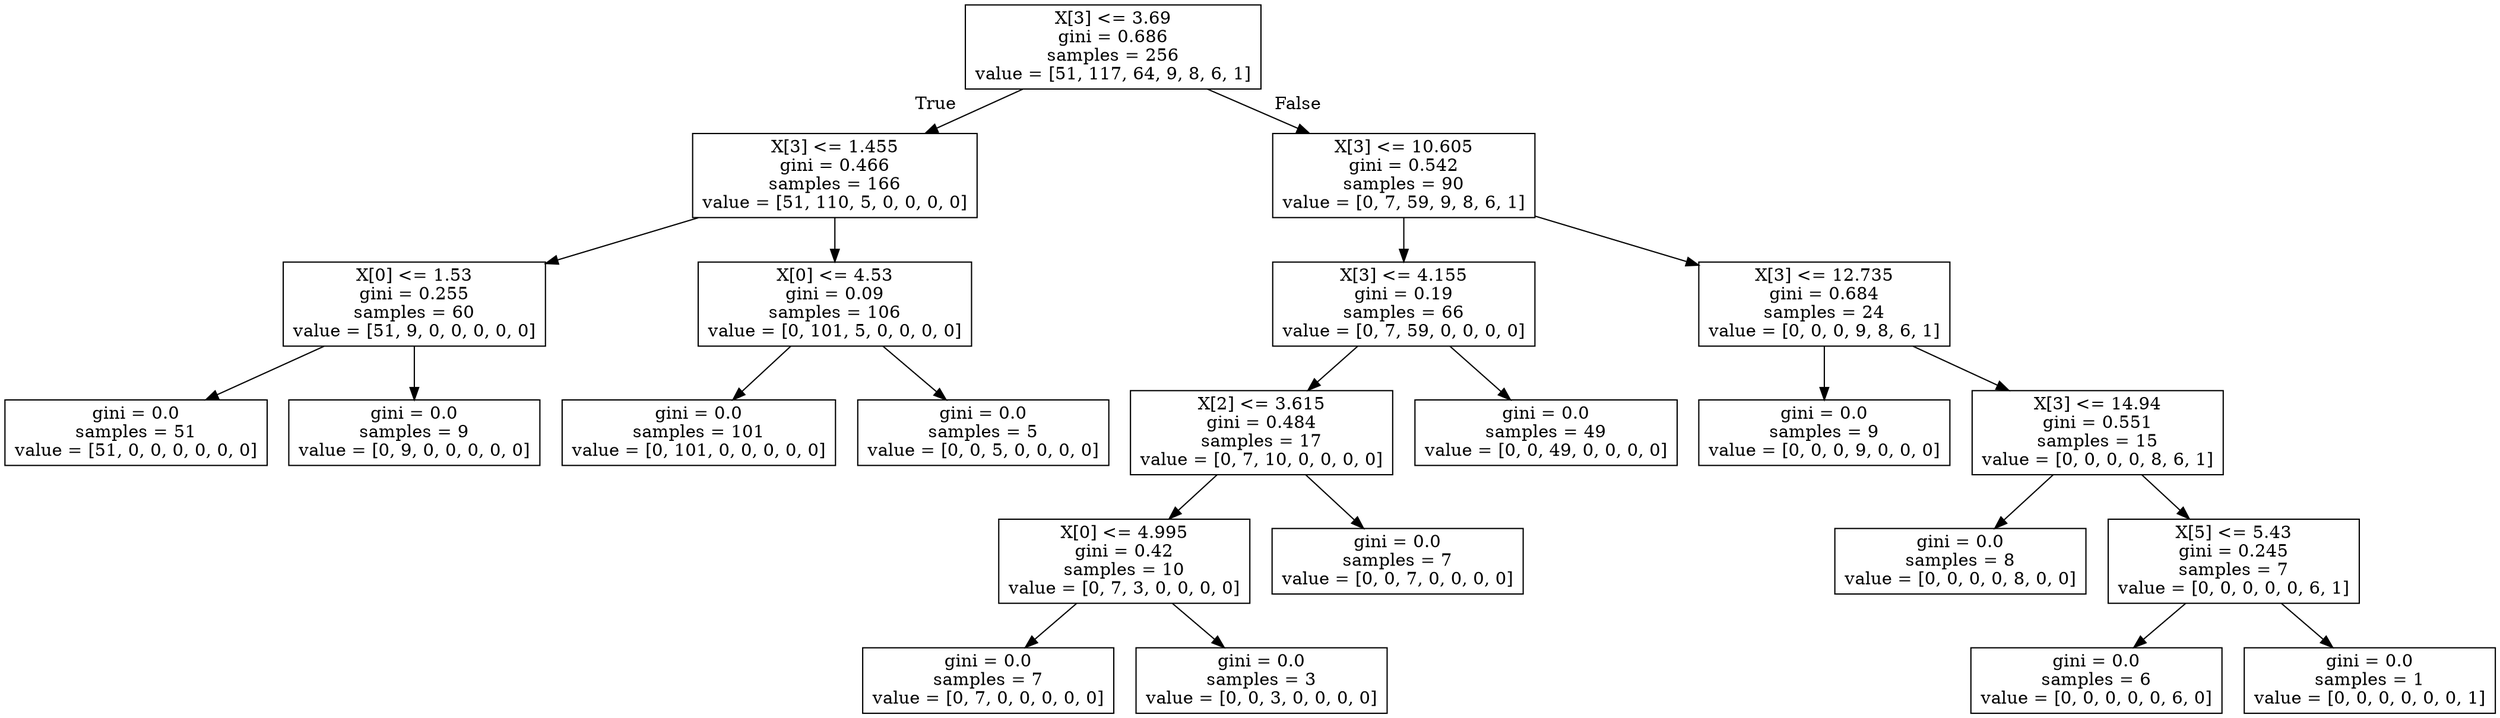 digraph Tree {
node [shape=box] ;
0 [label="X[3] <= 3.69\ngini = 0.686\nsamples = 256\nvalue = [51, 117, 64, 9, 8, 6, 1]"] ;
1 [label="X[3] <= 1.455\ngini = 0.466\nsamples = 166\nvalue = [51, 110, 5, 0, 0, 0, 0]"] ;
0 -> 1 [labeldistance=2.5, labelangle=45, headlabel="True"] ;
2 [label="X[0] <= 1.53\ngini = 0.255\nsamples = 60\nvalue = [51, 9, 0, 0, 0, 0, 0]"] ;
1 -> 2 ;
3 [label="gini = 0.0\nsamples = 51\nvalue = [51, 0, 0, 0, 0, 0, 0]"] ;
2 -> 3 ;
4 [label="gini = 0.0\nsamples = 9\nvalue = [0, 9, 0, 0, 0, 0, 0]"] ;
2 -> 4 ;
5 [label="X[0] <= 4.53\ngini = 0.09\nsamples = 106\nvalue = [0, 101, 5, 0, 0, 0, 0]"] ;
1 -> 5 ;
6 [label="gini = 0.0\nsamples = 101\nvalue = [0, 101, 0, 0, 0, 0, 0]"] ;
5 -> 6 ;
7 [label="gini = 0.0\nsamples = 5\nvalue = [0, 0, 5, 0, 0, 0, 0]"] ;
5 -> 7 ;
8 [label="X[3] <= 10.605\ngini = 0.542\nsamples = 90\nvalue = [0, 7, 59, 9, 8, 6, 1]"] ;
0 -> 8 [labeldistance=2.5, labelangle=-45, headlabel="False"] ;
9 [label="X[3] <= 4.155\ngini = 0.19\nsamples = 66\nvalue = [0, 7, 59, 0, 0, 0, 0]"] ;
8 -> 9 ;
10 [label="X[2] <= 3.615\ngini = 0.484\nsamples = 17\nvalue = [0, 7, 10, 0, 0, 0, 0]"] ;
9 -> 10 ;
11 [label="X[0] <= 4.995\ngini = 0.42\nsamples = 10\nvalue = [0, 7, 3, 0, 0, 0, 0]"] ;
10 -> 11 ;
12 [label="gini = 0.0\nsamples = 7\nvalue = [0, 7, 0, 0, 0, 0, 0]"] ;
11 -> 12 ;
13 [label="gini = 0.0\nsamples = 3\nvalue = [0, 0, 3, 0, 0, 0, 0]"] ;
11 -> 13 ;
14 [label="gini = 0.0\nsamples = 7\nvalue = [0, 0, 7, 0, 0, 0, 0]"] ;
10 -> 14 ;
15 [label="gini = 0.0\nsamples = 49\nvalue = [0, 0, 49, 0, 0, 0, 0]"] ;
9 -> 15 ;
16 [label="X[3] <= 12.735\ngini = 0.684\nsamples = 24\nvalue = [0, 0, 0, 9, 8, 6, 1]"] ;
8 -> 16 ;
17 [label="gini = 0.0\nsamples = 9\nvalue = [0, 0, 0, 9, 0, 0, 0]"] ;
16 -> 17 ;
18 [label="X[3] <= 14.94\ngini = 0.551\nsamples = 15\nvalue = [0, 0, 0, 0, 8, 6, 1]"] ;
16 -> 18 ;
19 [label="gini = 0.0\nsamples = 8\nvalue = [0, 0, 0, 0, 8, 0, 0]"] ;
18 -> 19 ;
20 [label="X[5] <= 5.43\ngini = 0.245\nsamples = 7\nvalue = [0, 0, 0, 0, 0, 6, 1]"] ;
18 -> 20 ;
21 [label="gini = 0.0\nsamples = 6\nvalue = [0, 0, 0, 0, 0, 6, 0]"] ;
20 -> 21 ;
22 [label="gini = 0.0\nsamples = 1\nvalue = [0, 0, 0, 0, 0, 0, 1]"] ;
20 -> 22 ;
}